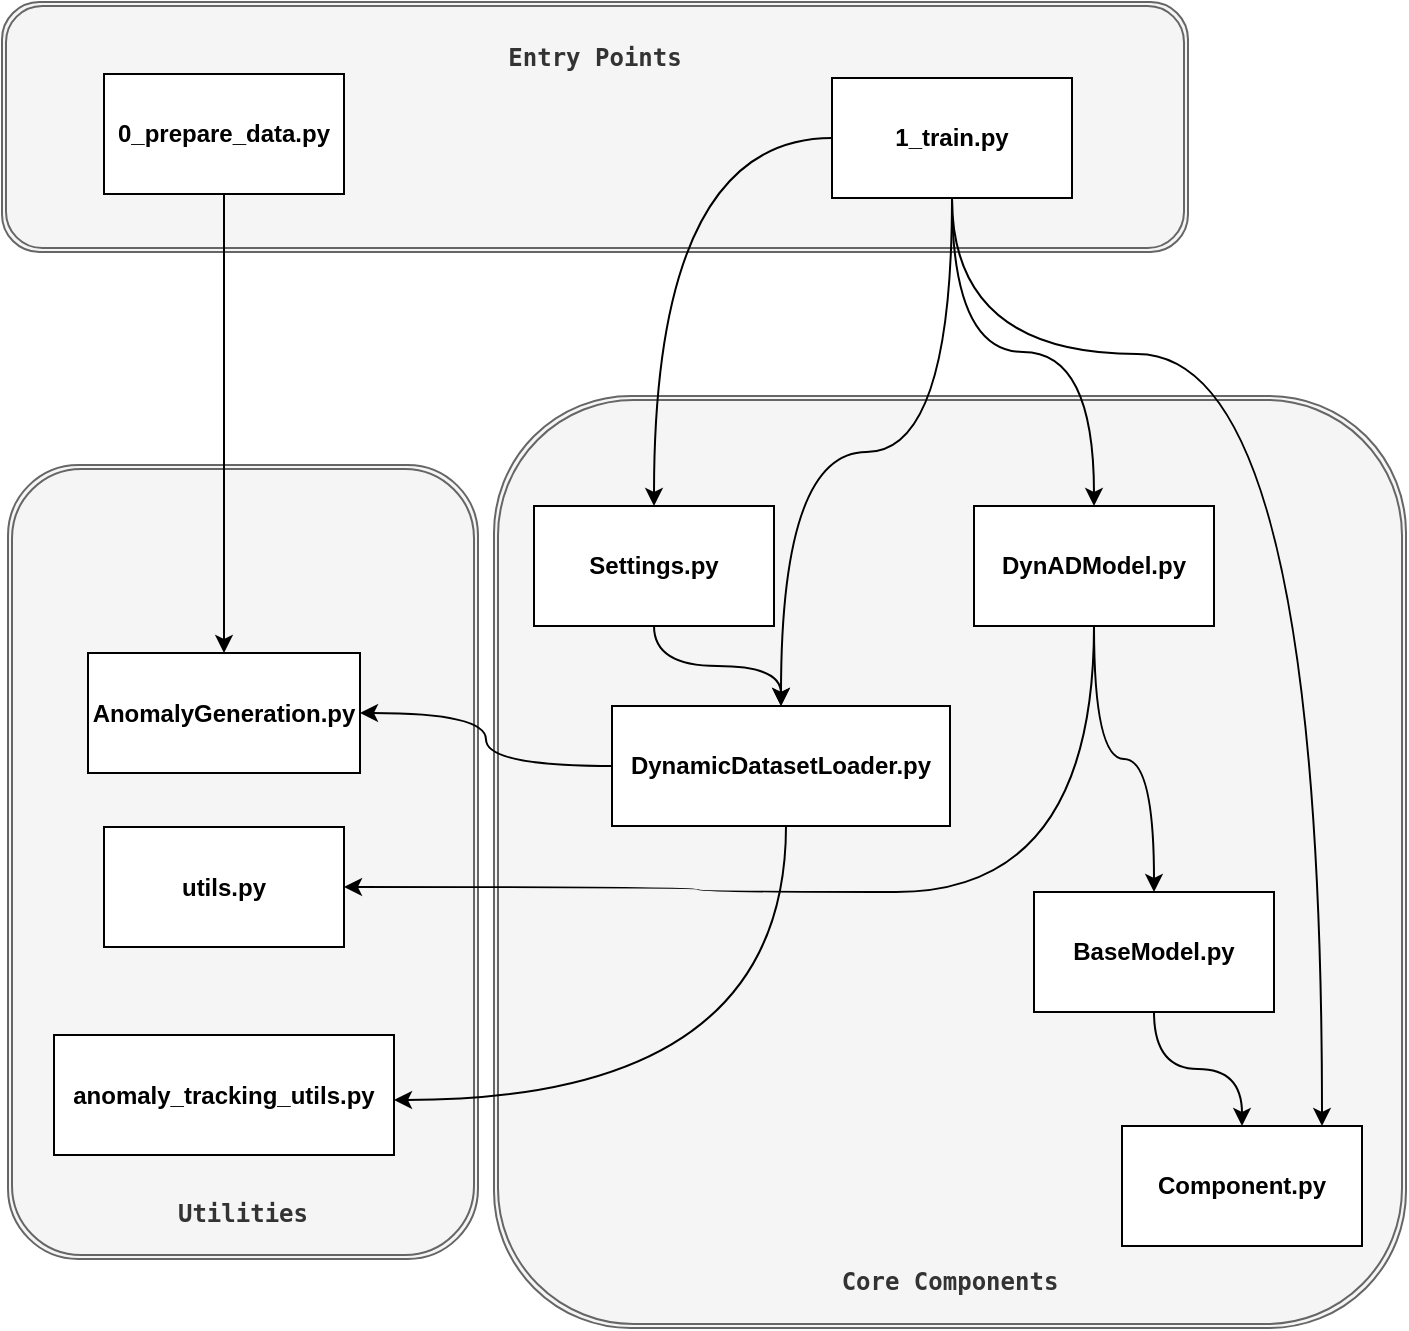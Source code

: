 <mxfile version="26.0.6">
  <diagram name="Page-1" id="2VqUC7ckbVSWQnujir_G">
    <mxGraphModel dx="1434" dy="778" grid="0" gridSize="10" guides="1" tooltips="1" connect="1" arrows="1" fold="1" page="1" pageScale="1" pageWidth="850" pageHeight="1100" math="0" shadow="0">
      <root>
        <mxCell id="0" />
        <mxCell id="1" parent="0" />
        <mxCell id="0ysJxvVG68xWzIls82tq-35" value="&lt;pre&gt;&lt;b&gt;Utilities&lt;/b&gt;&lt;/pre&gt;" style="shape=ext;double=1;rounded=1;whiteSpace=wrap;html=1;fillColor=#f5f5f5;fontColor=#333333;strokeColor=#666666;verticalAlign=bottom;" vertex="1" parent="1">
          <mxGeometry x="147" y="282.5" width="235" height="397" as="geometry" />
        </mxCell>
        <mxCell id="0ysJxvVG68xWzIls82tq-32" value="&lt;pre&gt;&lt;b&gt;Core Components&lt;/b&gt;&lt;/pre&gt;" style="shape=ext;double=1;rounded=1;whiteSpace=wrap;html=1;fillColor=#f5f5f5;fontColor=#333333;strokeColor=#666666;verticalAlign=bottom;" vertex="1" parent="1">
          <mxGeometry x="390" y="248" width="456" height="466" as="geometry" />
        </mxCell>
        <mxCell id="0ysJxvVG68xWzIls82tq-31" value="&lt;pre&gt;&lt;b&gt;Entry Points&lt;/b&gt;&lt;/pre&gt;" style="shape=ext;double=1;rounded=1;whiteSpace=wrap;html=1;fillColor=#f5f5f5;fontColor=#333333;strokeColor=#666666;verticalAlign=top;" vertex="1" parent="1">
          <mxGeometry x="144" y="51" width="593" height="125" as="geometry" />
        </mxCell>
        <mxCell id="0ysJxvVG68xWzIls82tq-25" value="" style="edgeStyle=orthogonalEdgeStyle;rounded=0;orthogonalLoop=1;jettySize=auto;align=center;html=1;fontStyle=1" edge="1" parent="1" source="0ysJxvVG68xWzIls82tq-1" target="0ysJxvVG68xWzIls82tq-9">
          <mxGeometry relative="1" as="geometry" />
        </mxCell>
        <mxCell id="0ysJxvVG68xWzIls82tq-1" value="0_prepare_data.py" style="rounded=0;align=center;html=1;fontStyle=1;whiteSpace=wrap;" vertex="1" parent="1">
          <mxGeometry x="195" y="87" width="120" height="60" as="geometry" />
        </mxCell>
        <mxCell id="0ysJxvVG68xWzIls82tq-17" value="" style="edgeStyle=orthogonalEdgeStyle;rounded=0;orthogonalLoop=1;jettySize=auto;entryX=0.5;entryY=0;entryDx=0;entryDy=0;curved=1;align=center;html=1;fontStyle=1" edge="1" parent="1" source="0ysJxvVG68xWzIls82tq-2" target="0ysJxvVG68xWzIls82tq-3">
          <mxGeometry relative="1" as="geometry" />
        </mxCell>
        <mxCell id="0ysJxvVG68xWzIls82tq-18" value="" style="edgeStyle=orthogonalEdgeStyle;rounded=0;orthogonalLoop=1;jettySize=auto;entryX=0.5;entryY=0;entryDx=0;entryDy=0;curved=1;align=center;html=1;fontStyle=1" edge="1" parent="1" source="0ysJxvVG68xWzIls82tq-2" target="0ysJxvVG68xWzIls82tq-7">
          <mxGeometry relative="1" as="geometry" />
        </mxCell>
        <mxCell id="0ysJxvVG68xWzIls82tq-19" value="" style="edgeStyle=orthogonalEdgeStyle;rounded=0;orthogonalLoop=1;jettySize=auto;entryX=0.5;entryY=0;entryDx=0;entryDy=0;curved=1;align=center;html=1;fontStyle=1" edge="1" parent="1" source="0ysJxvVG68xWzIls82tq-2" target="0ysJxvVG68xWzIls82tq-6">
          <mxGeometry relative="1" as="geometry" />
        </mxCell>
        <mxCell id="0ysJxvVG68xWzIls82tq-20" value="" style="edgeStyle=orthogonalEdgeStyle;rounded=0;orthogonalLoop=1;jettySize=auto;curved=1;align=center;html=1;fontStyle=1" edge="1" parent="1" source="0ysJxvVG68xWzIls82tq-2" target="0ysJxvVG68xWzIls82tq-4">
          <mxGeometry relative="1" as="geometry">
            <Array as="points">
              <mxPoint x="804" y="227" />
            </Array>
          </mxGeometry>
        </mxCell>
        <mxCell id="0ysJxvVG68xWzIls82tq-2" value="1_train.py" style="rounded=0;align=center;html=1;fontStyle=1;whiteSpace=wrap;" vertex="1" parent="1">
          <mxGeometry x="559" y="89" width="120" height="60" as="geometry" />
        </mxCell>
        <mxCell id="0ysJxvVG68xWzIls82tq-28" value="" style="edgeStyle=orthogonalEdgeStyle;rounded=0;orthogonalLoop=1;jettySize=auto;curved=1;align=center;html=1;fontStyle=1;" edge="1" parent="1" source="0ysJxvVG68xWzIls82tq-3" target="0ysJxvVG68xWzIls82tq-26">
          <mxGeometry relative="1" as="geometry">
            <Array as="points">
              <mxPoint x="536" y="600" />
            </Array>
          </mxGeometry>
        </mxCell>
        <mxCell id="0ysJxvVG68xWzIls82tq-38" style="edgeStyle=orthogonalEdgeStyle;rounded=0;orthogonalLoop=1;jettySize=auto;html=1;curved=1;" edge="1" parent="1" source="0ysJxvVG68xWzIls82tq-3" target="0ysJxvVG68xWzIls82tq-9">
          <mxGeometry relative="1" as="geometry" />
        </mxCell>
        <mxCell id="0ysJxvVG68xWzIls82tq-3" value="DynamicDatasetLoader.py" style="rounded=0;align=center;html=1;fontStyle=1;whiteSpace=wrap;" vertex="1" parent="1">
          <mxGeometry x="449" y="403" width="169" height="60" as="geometry" />
        </mxCell>
        <mxCell id="0ysJxvVG68xWzIls82tq-4" value="Component.py" style="rounded=0;align=center;html=1;fontStyle=1;whiteSpace=wrap;" vertex="1" parent="1">
          <mxGeometry x="704" y="613" width="120" height="60" as="geometry" />
        </mxCell>
        <mxCell id="0ysJxvVG68xWzIls82tq-23" value="" style="edgeStyle=orthogonalEdgeStyle;rounded=0;orthogonalLoop=1;jettySize=auto;curved=1;align=center;html=1;fontStyle=1" edge="1" parent="1" source="0ysJxvVG68xWzIls82tq-5" target="0ysJxvVG68xWzIls82tq-4">
          <mxGeometry relative="1" as="geometry" />
        </mxCell>
        <mxCell id="0ysJxvVG68xWzIls82tq-5" value="BaseModel.py" style="rounded=0;align=center;html=1;fontStyle=1;whiteSpace=wrap;" vertex="1" parent="1">
          <mxGeometry x="660" y="496" width="120" height="60" as="geometry" />
        </mxCell>
        <mxCell id="0ysJxvVG68xWzIls82tq-21" value="" style="edgeStyle=orthogonalEdgeStyle;rounded=0;orthogonalLoop=1;jettySize=auto;curved=1;align=center;html=1;fontStyle=1" edge="1" parent="1" source="0ysJxvVG68xWzIls82tq-6" target="0ysJxvVG68xWzIls82tq-5">
          <mxGeometry relative="1" as="geometry" />
        </mxCell>
        <mxCell id="0ysJxvVG68xWzIls82tq-37" style="edgeStyle=orthogonalEdgeStyle;rounded=0;orthogonalLoop=1;jettySize=auto;html=1;entryX=1;entryY=0.5;entryDx=0;entryDy=0;curved=1;" edge="1" parent="1" source="0ysJxvVG68xWzIls82tq-6" target="0ysJxvVG68xWzIls82tq-8">
          <mxGeometry relative="1" as="geometry">
            <Array as="points">
              <mxPoint x="690" y="496" />
              <mxPoint x="492" y="496" />
              <mxPoint x="492" y="494" />
            </Array>
          </mxGeometry>
        </mxCell>
        <mxCell id="0ysJxvVG68xWzIls82tq-6" value="DynADModel.py" style="rounded=0;align=center;html=1;fontStyle=1;whiteSpace=wrap;" vertex="1" parent="1">
          <mxGeometry x="630" y="303" width="120" height="60" as="geometry" />
        </mxCell>
        <mxCell id="0ysJxvVG68xWzIls82tq-22" value="" style="edgeStyle=orthogonalEdgeStyle;rounded=0;orthogonalLoop=1;jettySize=auto;curved=1;align=center;html=1;fontStyle=1" edge="1" parent="1" source="0ysJxvVG68xWzIls82tq-7" target="0ysJxvVG68xWzIls82tq-3">
          <mxGeometry relative="1" as="geometry" />
        </mxCell>
        <mxCell id="0ysJxvVG68xWzIls82tq-7" value="Settings.py" style="rounded=0;align=center;html=1;fontStyle=1;whiteSpace=wrap;" vertex="1" parent="1">
          <mxGeometry x="410" y="303" width="120" height="60" as="geometry" />
        </mxCell>
        <mxCell id="0ysJxvVG68xWzIls82tq-8" value="utils.py" style="rounded=0;align=center;html=1;fontStyle=1;whiteSpace=wrap;" vertex="1" parent="1">
          <mxGeometry x="195" y="463.5" width="120" height="60" as="geometry" />
        </mxCell>
        <mxCell id="0ysJxvVG68xWzIls82tq-9" value="AnomalyGeneration.py" style="rounded=0;align=center;html=1;fontStyle=1;whiteSpace=wrap;" vertex="1" parent="1">
          <mxGeometry x="187" y="376.5" width="136" height="60" as="geometry" />
        </mxCell>
        <mxCell id="0ysJxvVG68xWzIls82tq-26" value="anomaly_tracking_utils.py" style="rounded=0;align=center;html=1;fontStyle=1;whiteSpace=wrap;" vertex="1" parent="1">
          <mxGeometry x="170" y="567.5" width="170" height="60" as="geometry" />
        </mxCell>
      </root>
    </mxGraphModel>
  </diagram>
</mxfile>

